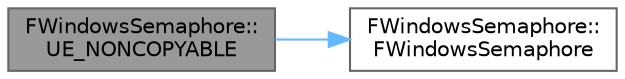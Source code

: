 digraph "FWindowsSemaphore::UE_NONCOPYABLE"
{
 // INTERACTIVE_SVG=YES
 // LATEX_PDF_SIZE
  bgcolor="transparent";
  edge [fontname=Helvetica,fontsize=10,labelfontname=Helvetica,labelfontsize=10];
  node [fontname=Helvetica,fontsize=10,shape=box,height=0.2,width=0.4];
  rankdir="LR";
  Node1 [id="Node000001",label="FWindowsSemaphore::\lUE_NONCOPYABLE",height=0.2,width=0.4,color="gray40", fillcolor="grey60", style="filled", fontcolor="black",tooltip=" "];
  Node1 -> Node2 [id="edge1_Node000001_Node000002",color="steelblue1",style="solid",tooltip=" "];
  Node2 [id="Node000002",label="FWindowsSemaphore::\lFWindowsSemaphore",height=0.2,width=0.4,color="grey40", fillcolor="white", style="filled",URL="$d4/daa/classFWindowsSemaphore.html#a94f571736d6bd0746f73b10365c8d51c",tooltip=" "];
}

